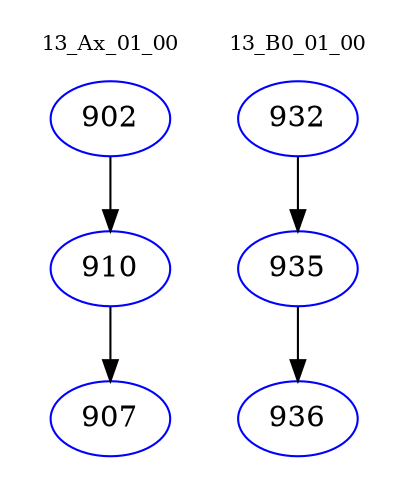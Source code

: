 digraph{
subgraph cluster_0 {
color = white
label = "13_Ax_01_00";
fontsize=10;
T0_902 [label="902", color="blue"]
T0_902 -> T0_910 [color="black"]
T0_910 [label="910", color="blue"]
T0_910 -> T0_907 [color="black"]
T0_907 [label="907", color="blue"]
}
subgraph cluster_1 {
color = white
label = "13_B0_01_00";
fontsize=10;
T1_932 [label="932", color="blue"]
T1_932 -> T1_935 [color="black"]
T1_935 [label="935", color="blue"]
T1_935 -> T1_936 [color="black"]
T1_936 [label="936", color="blue"]
}
}
